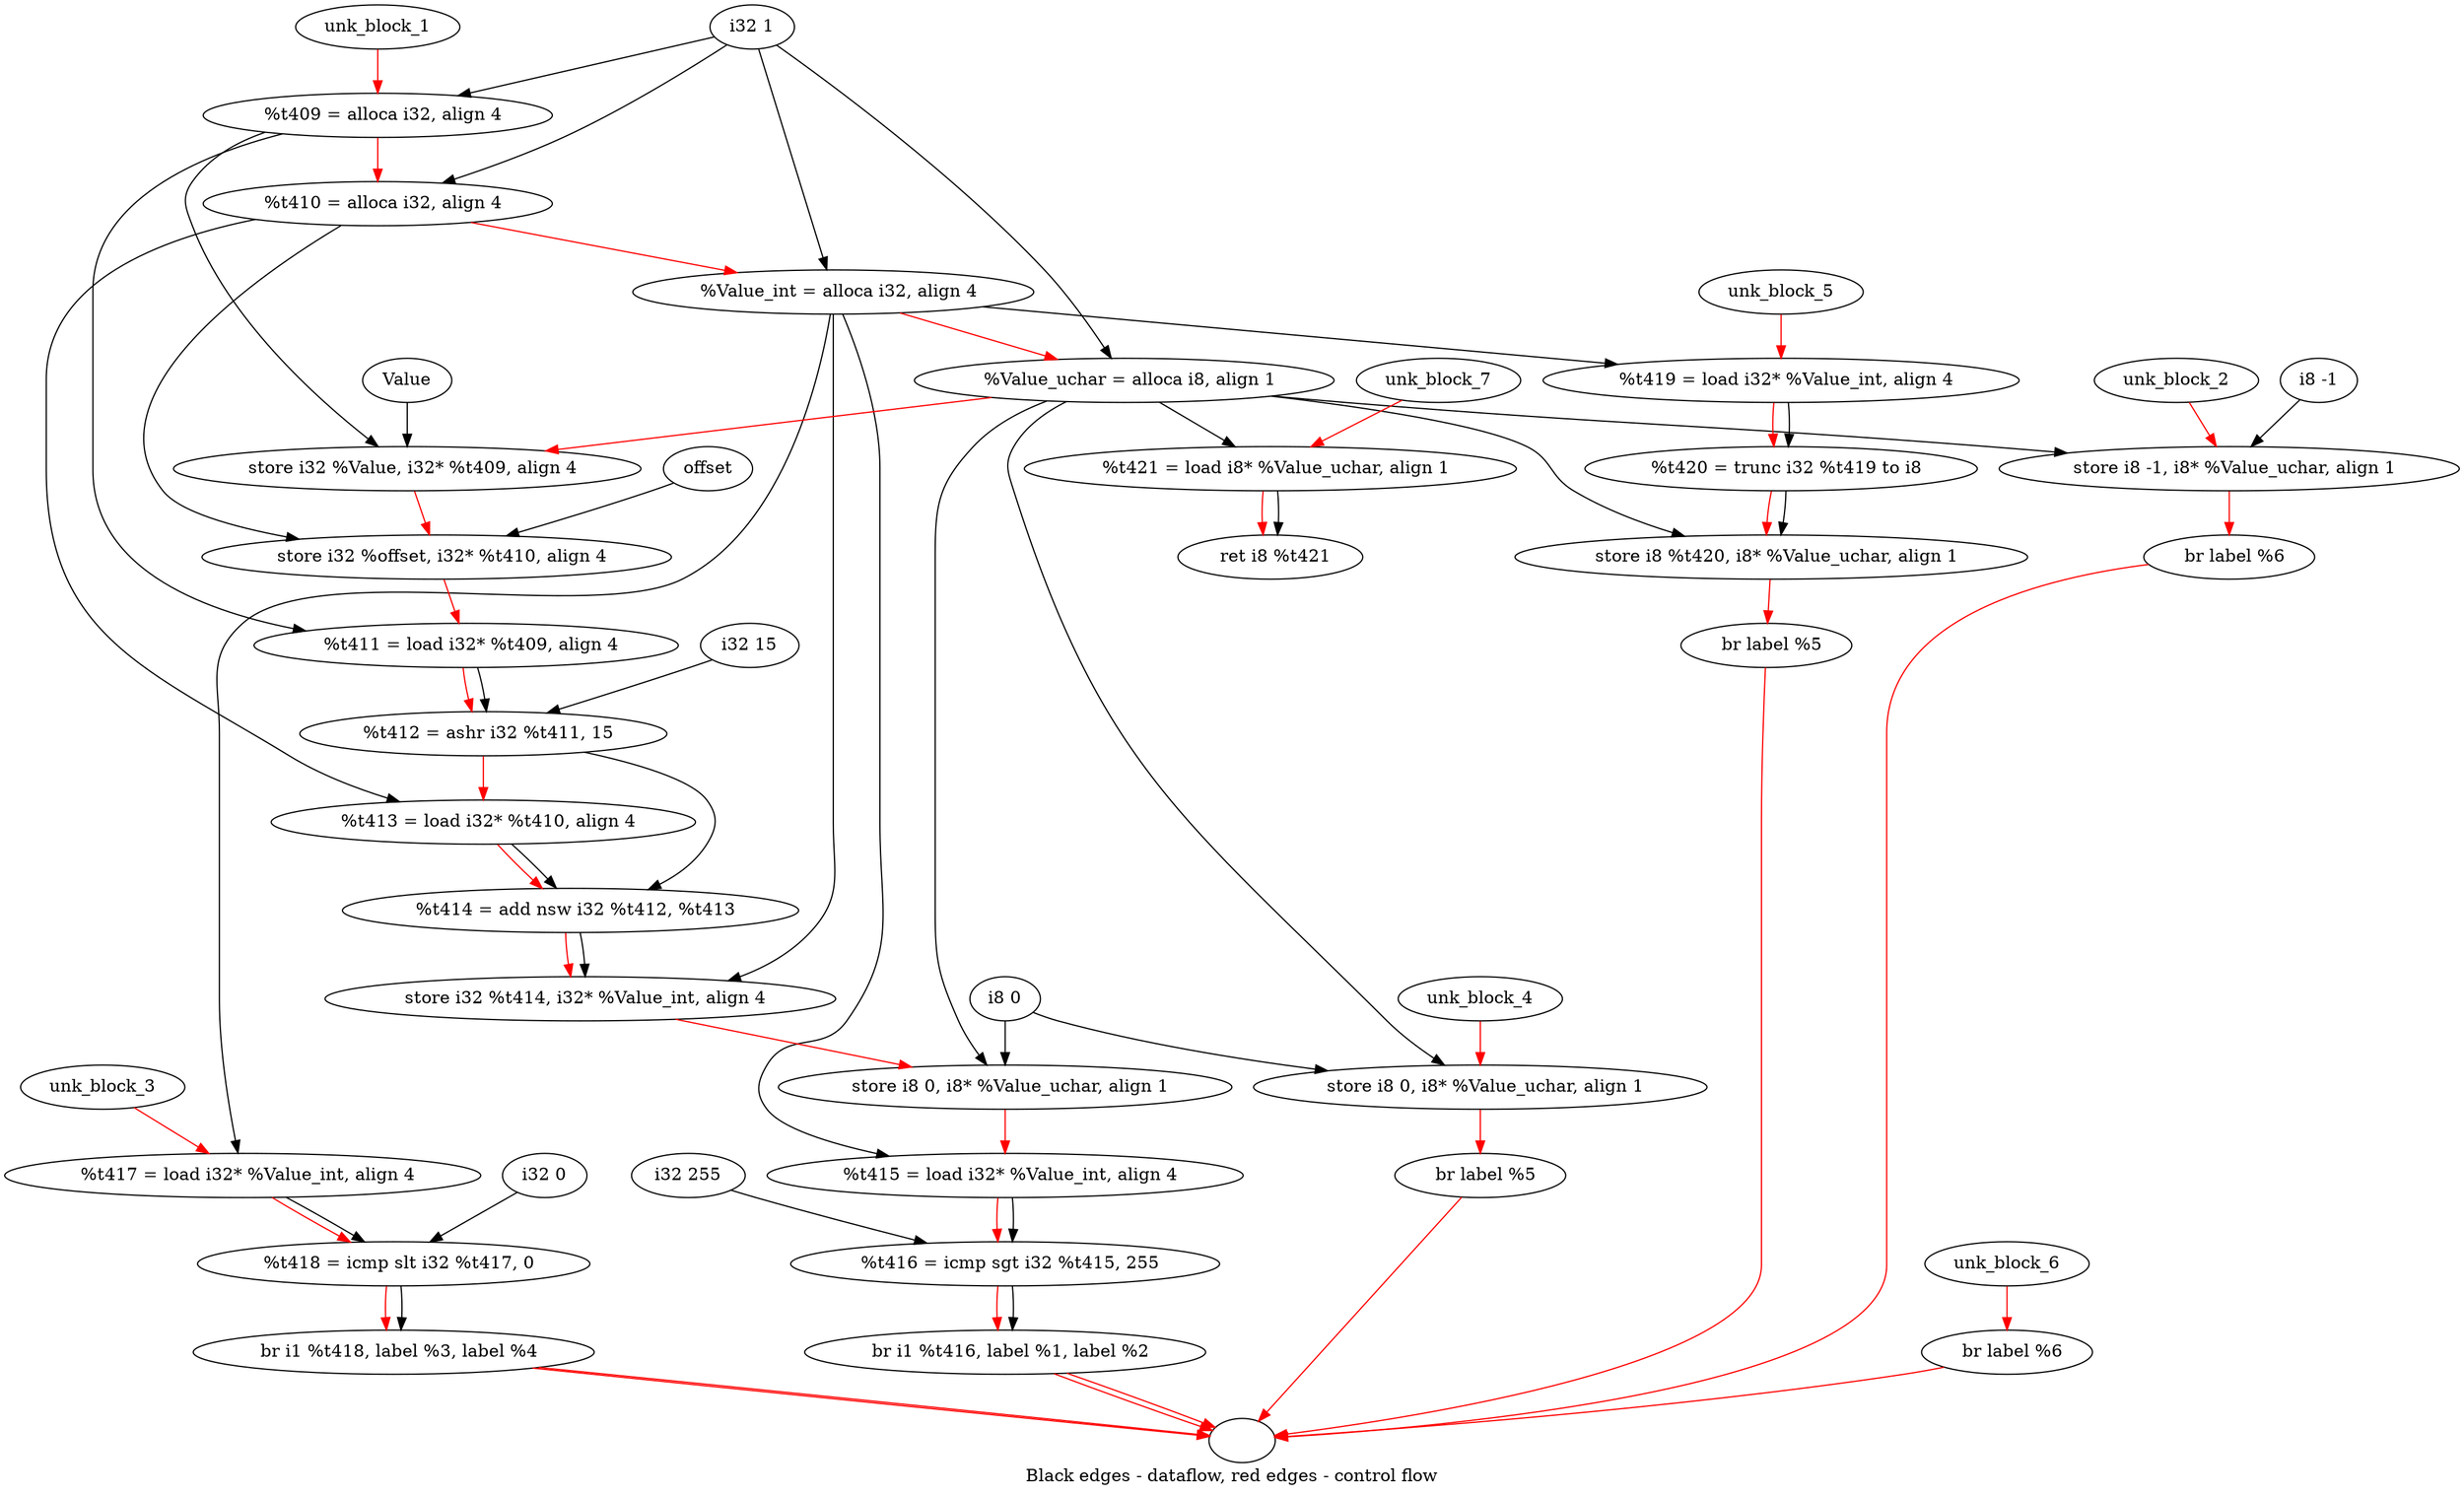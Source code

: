 digraph G {
compound=true
label="Black edges - dataflow, red edges - control flow"
"t409" [label="  %t409 = alloca i32, align 4"]
"t410" [label="  %t410 = alloca i32, align 4"]
"Value_int" [label="  %Value_int = alloca i32, align 4"]
"Value_uchar" [label="  %Value_uchar = alloca i8, align 1"]
"_1" [label="  store i32 %Value, i32* %t409, align 4"]
"_2" [label="  store i32 %offset, i32* %t410, align 4"]
"t411" [label="  %t411 = load i32* %t409, align 4"]
"t412" [label="  %t412 = ashr i32 %t411, 15"]
"t413" [label="  %t413 = load i32* %t410, align 4"]
"t414" [label="  %t414 = add nsw i32 %t412, %t413"]
"_3" [label="  store i32 %t414, i32* %Value_int, align 4"]
"_4" [label="  store i8 0, i8* %Value_uchar, align 1"]
"t415" [label="  %t415 = load i32* %Value_int, align 4"]
"t416" [label="  %t416 = icmp sgt i32 %t415, 255"]
"_5" [label="  br i1 %t416, label %1, label %2"]
"unk_block_1" -> "t409"[color=red]
"i32 1" -> "t409"
"t409" -> "t410"[color=red weight=2]
"i32 1" -> "t410"
"t410" -> "Value_int"[color=red weight=2]
"i32 1" -> "Value_int"
"Value_int" -> "Value_uchar"[color=red weight=2]
"i32 1" -> "Value_uchar"
"Value_uchar" -> "_1"[color=red weight=2]
"Value" -> "_1"
"t409" -> "_1"
"_1" -> "_2"[color=red weight=2]
"offset" -> "_2"
"t410" -> "_2"
"_2" -> "t411"[color=red weight=2]
"t409" -> "t411"
"t411" -> "t412"[color=red weight=2]
"t411" -> "t412"
"i32 15" -> "t412"
"t412" -> "t413"[color=red weight=2]
"t410" -> "t413"
"t413" -> "t414"[color=red weight=2]
"t412" -> "t414"
"t413" -> "t414"
"t414" -> "_3"[color=red weight=2]
"t414" -> "_3"
"Value_int" -> "_3"
"_3" -> "_4"[color=red weight=2]
"i8 0" -> "_4"
"Value_uchar" -> "_4"
"_4" -> "t415"[color=red weight=2]
"Value_int" -> "t415"
"t415" -> "t416"[color=red weight=2]
"t415" -> "t416"
"i32 255" -> "t416"
"t416" -> "_5"[color=red weight=2]
"t416" -> "_5"
"_5" -> ""[color=red]
"_5" -> ""[color=red]

"_6" [label="  store i8 -1, i8* %Value_uchar, align 1"]
"_7" [label="  br label %6"]
"unk_block_2" -> "_6"[color=red]
"i8 -1" -> "_6"
"Value_uchar" -> "_6"
"_6" -> "_7"[color=red weight=2]
"_7" -> ""[color=red]

"t417" [label="  %t417 = load i32* %Value_int, align 4"]
"t418" [label="  %t418 = icmp slt i32 %t417, 0"]
"_8" [label="  br i1 %t418, label %3, label %4"]
"unk_block_3" -> "t417"[color=red]
"Value_int" -> "t417"
"t417" -> "t418"[color=red weight=2]
"t417" -> "t418"
"i32 0" -> "t418"
"t418" -> "_8"[color=red weight=2]
"t418" -> "_8"
"_8" -> ""[color=red]
"_8" -> ""[color=red]

"_9" [label="  store i8 0, i8* %Value_uchar, align 1"]
"_10" [label="  br label %5"]
"unk_block_4" -> "_9"[color=red]
"i8 0" -> "_9"
"Value_uchar" -> "_9"
"_9" -> "_10"[color=red weight=2]
"_10" -> ""[color=red]

"t419" [label="  %t419 = load i32* %Value_int, align 4"]
"t420" [label="  %t420 = trunc i32 %t419 to i8"]
"_11" [label="  store i8 %t420, i8* %Value_uchar, align 1"]
"_12" [label="  br label %5"]
"unk_block_5" -> "t419"[color=red]
"Value_int" -> "t419"
"t419" -> "t420"[color=red weight=2]
"t419" -> "t420"
"t420" -> "_11"[color=red weight=2]
"t420" -> "_11"
"Value_uchar" -> "_11"
"_11" -> "_12"[color=red weight=2]
"_12" -> ""[color=red]

"_13" [label="  br label %6"]
"unk_block_6" -> "_13"[color=red]
"_13" -> ""[color=red]

"t421" [label="  %t421 = load i8* %Value_uchar, align 1"]
"_14" [label="  ret i8 %t421"]
"unk_block_7" -> "t421"[color=red]
"Value_uchar" -> "t421"
"t421" -> "_14"[color=red weight=2]
"t421" -> "_14"

}

